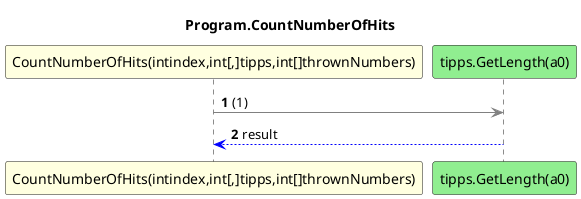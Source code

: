 @startuml Program.CountNumberOfHits
title Program.CountNumberOfHits
participant "CountNumberOfHits(intindex,int[,]tipps,int[]thrownNumbers)" as CountNumberOfHits_p0_p1_p2 #LightYellow
participant "tipps.GetLength(a0)" as tipps_GetLength_a0 #LightGreen
autonumber
CountNumberOfHits_p0_p1_p2 -[#grey]> tipps_GetLength_a0 : (1)
tipps_GetLength_a0 -[#blue]-> CountNumberOfHits_p0_p1_p2 : result
@enduml
